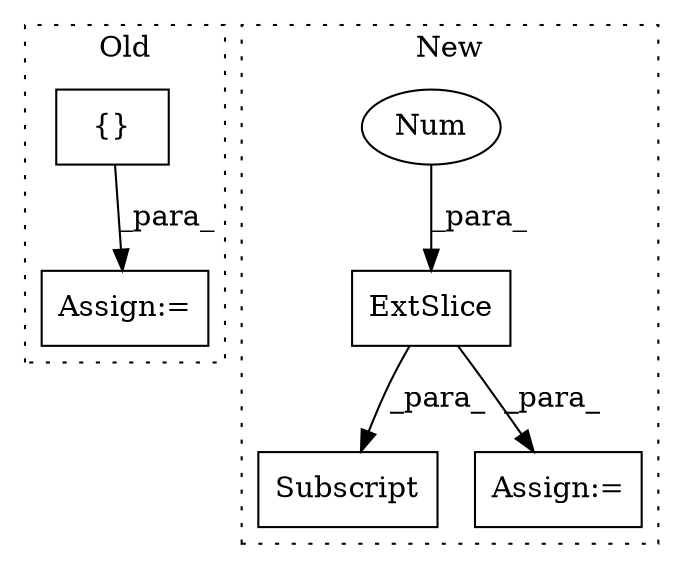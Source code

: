 digraph G {
subgraph cluster0 {
1 [label="{}" a="59" s="2275,2275" l="2,1" shape="box"];
4 [label="Assign:=" a="68" s="2632" l="3" shape="box"];
label = "Old";
style="dotted";
}
subgraph cluster1 {
2 [label="ExtSlice" a="85" s="2356" l="1" shape="box"];
3 [label="Subscript" a="63" s="2356,0" l="7,0" shape="box"];
5 [label="Num" a="76" s="2361" l="1" shape="ellipse"];
6 [label="Assign:=" a="68" s="2491" l="3" shape="box"];
label = "New";
style="dotted";
}
1 -> 4 [label="_para_"];
2 -> 3 [label="_para_"];
2 -> 6 [label="_para_"];
5 -> 2 [label="_para_"];
}